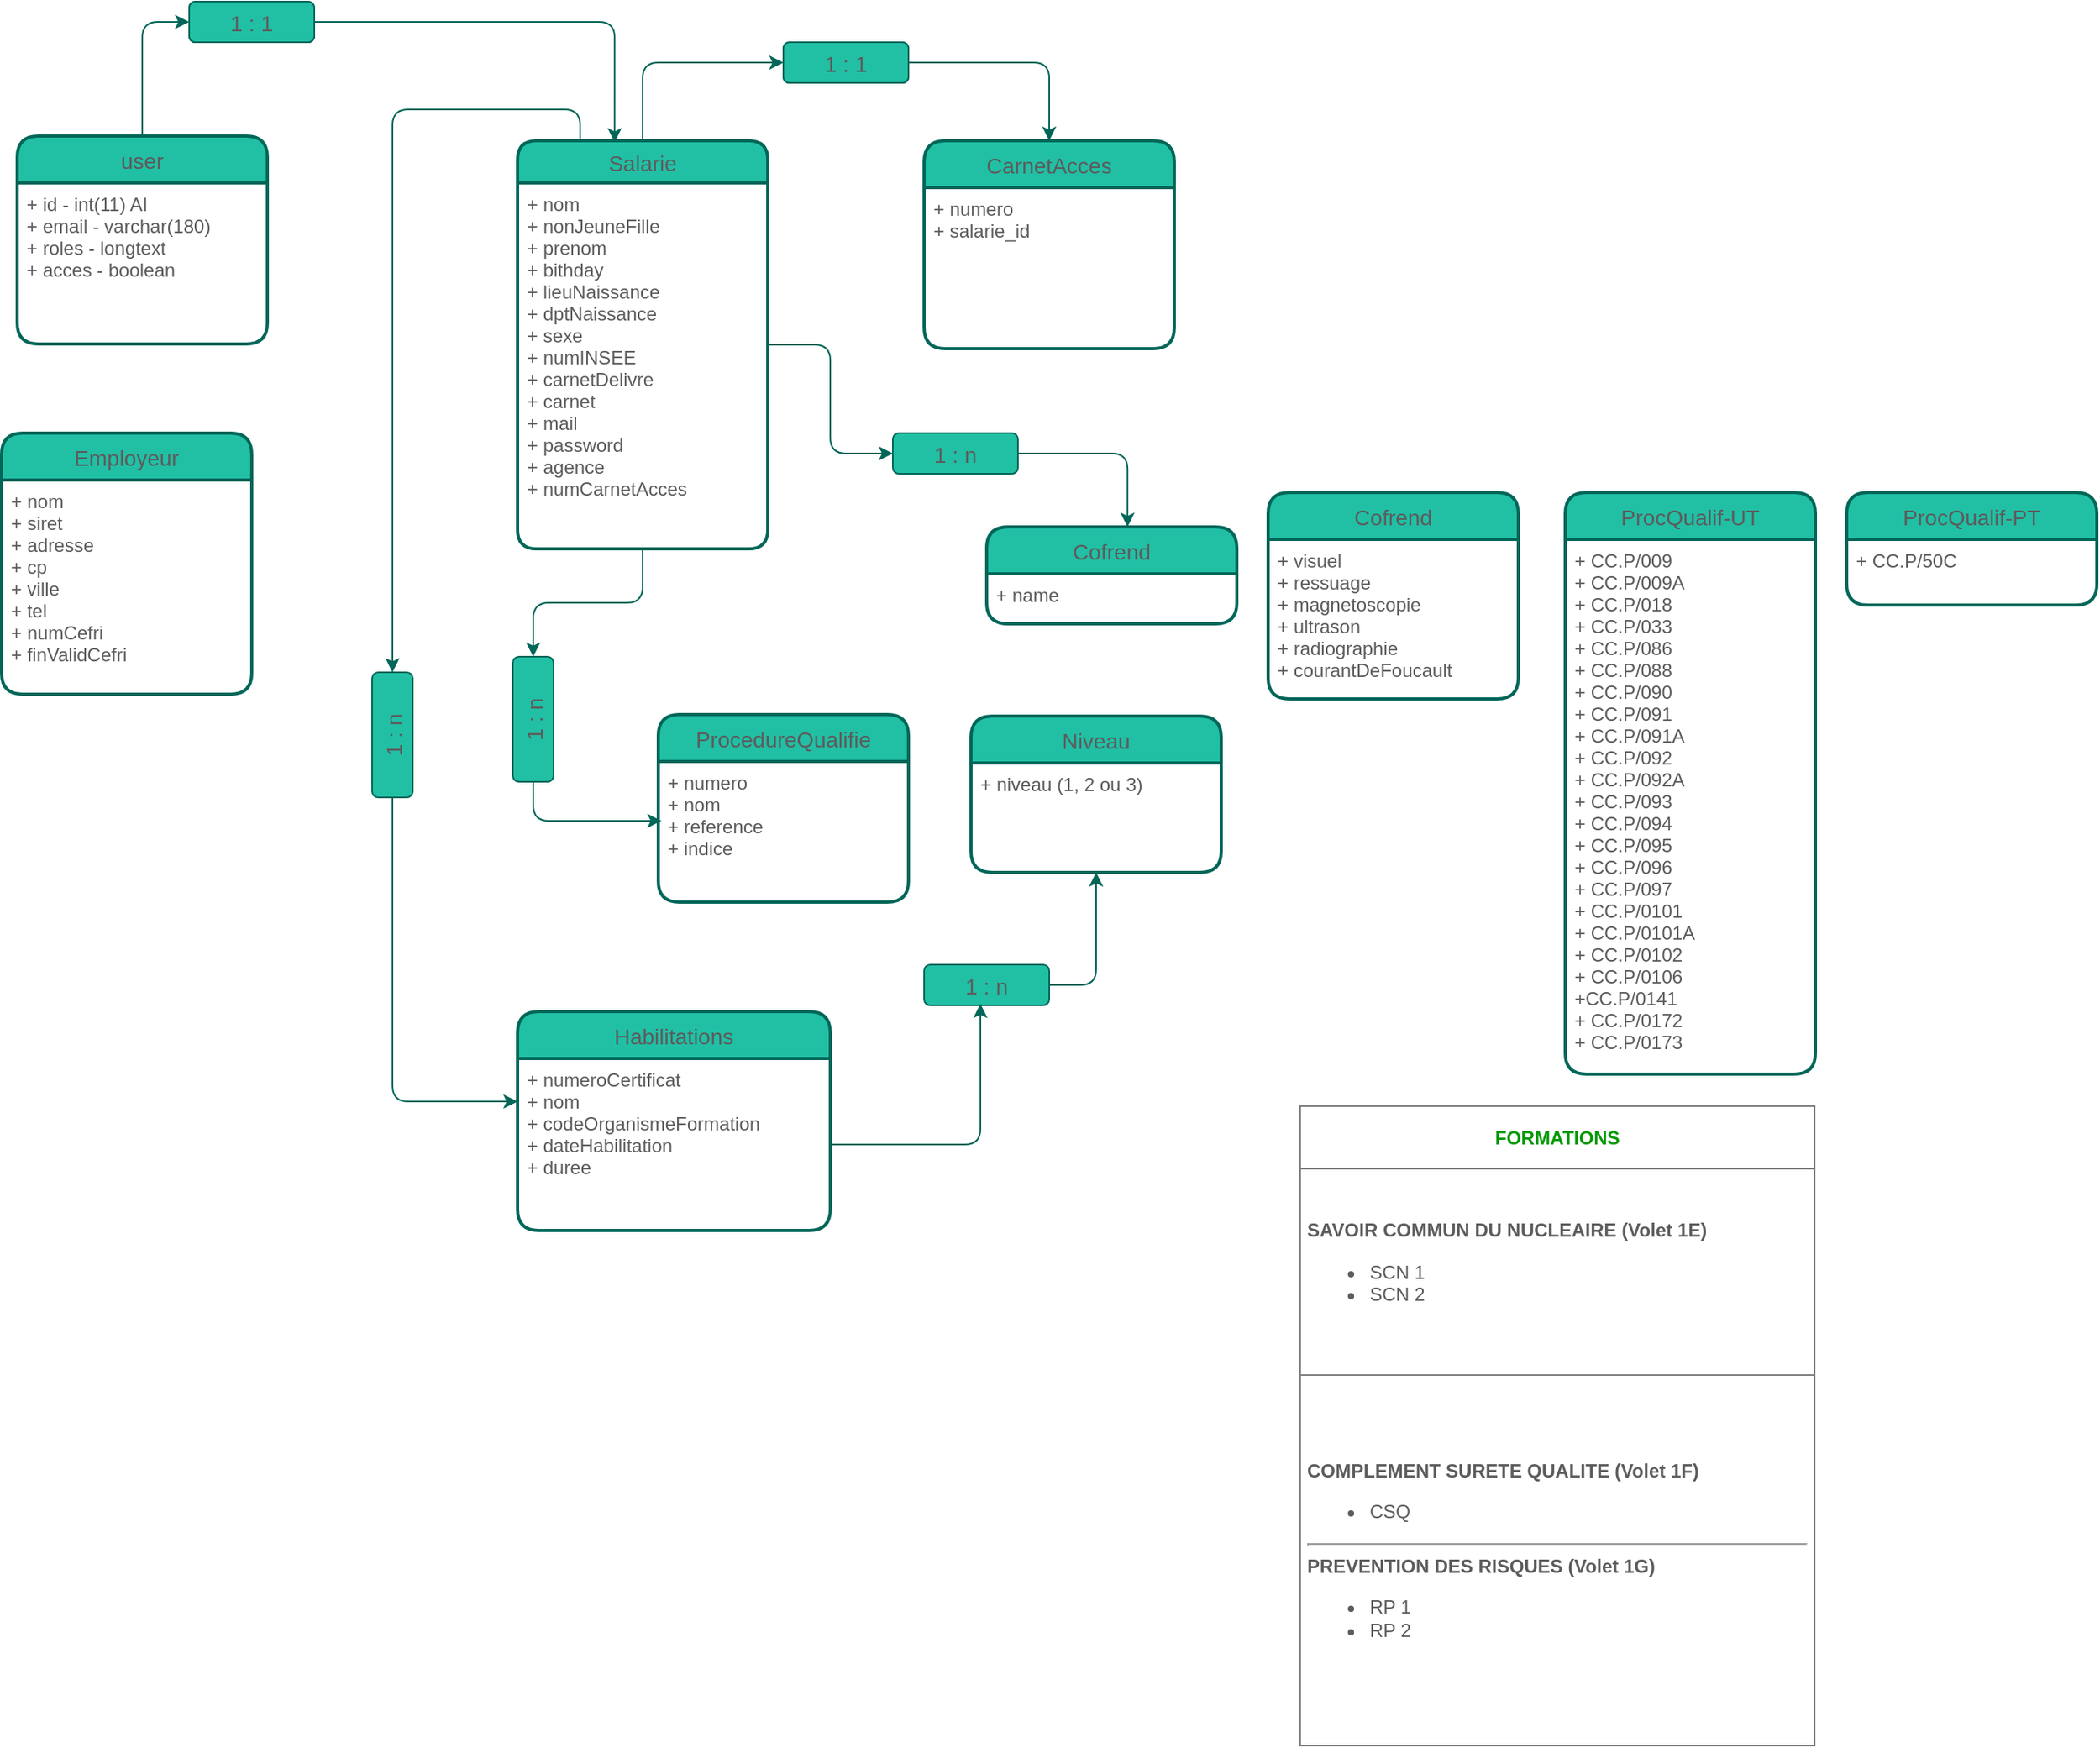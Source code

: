 <mxfile>
    <diagram id="MJdYC1vso9QQcDfNjhb9" name="Page-1">
        <mxGraphModel dx="2288" dy="1617" grid="1" gridSize="10" guides="1" tooltips="1" connect="1" arrows="1" fold="1" page="1" pageScale="1" pageWidth="1169" pageHeight="827" background="#ffffff" math="0" shadow="0">
            <root>
                <mxCell id="0"/>
                <mxCell id="1" parent="0"/>
                <mxCell id="fkgH5sSesJA9m9F06kSH-47" style="edgeStyle=orthogonalEdgeStyle;orthogonalLoop=1;jettySize=auto;html=1;exitX=0.25;exitY=0;exitDx=0;exitDy=0;entryX=1;entryY=0.5;entryDx=0;entryDy=0;strokeColor=#006658;fontColor=#5C5C5C;" parent="1" source="fkgH5sSesJA9m9F06kSH-1" target="fkgH5sSesJA9m9F06kSH-40" edge="1">
                    <mxGeometry relative="1" as="geometry">
                        <mxPoint x="-130" y="-140" as="targetPoint"/>
                    </mxGeometry>
                </mxCell>
                <mxCell id="fkgH5sSesJA9m9F06kSH-53" style="edgeStyle=orthogonalEdgeStyle;orthogonalLoop=1;jettySize=auto;html=1;strokeColor=#006658;fontColor=#5C5C5C;" parent="1" source="fkgH5sSesJA9m9F06kSH-1" target="fkgH5sSesJA9m9F06kSH-25" edge="1">
                    <mxGeometry relative="1" as="geometry"/>
                </mxCell>
                <mxCell id="fkgH5sSesJA9m9F06kSH-67" style="edgeStyle=orthogonalEdgeStyle;orthogonalLoop=1;jettySize=auto;html=1;entryX=0;entryY=0.5;entryDx=0;entryDy=0;strokeColor=#006658;fontColor=#5C5C5C;" parent="1" source="fkgH5sSesJA9m9F06kSH-1" target="fkgH5sSesJA9m9F06kSH-66" edge="1">
                    <mxGeometry relative="1" as="geometry"/>
                </mxCell>
                <mxCell id="fkgH5sSesJA9m9F06kSH-1" value="Salarie" style="swimlane;childLayout=stackLayout;horizontal=1;startSize=27;horizontalStack=0;fillColor=#21C0A5;fontColor=#5C5C5C;fontSize=14;fontStyle=0;strokeWidth=2;resizeParent=0;resizeLast=1;shadow=0;dashed=0;align=center;strokeColor=#006658;rounded=1;" parent="1" vertex="1">
                    <mxGeometry x="-40" y="-517" width="160" height="261" as="geometry"/>
                </mxCell>
                <mxCell id="fkgH5sSesJA9m9F06kSH-2" value="+ nom&#10;+ nonJeuneFille&#10;+ prenom&#10;+ bithday&#10;+ lieuNaissance&#10;+ dptNaissance&#10;+ sexe&#10;+ numINSEE&#10;+ carnetDelivre&#10;+ carnet&#10;+ mail&#10;+ password&#10;+ agence&#10;+ numCarnetAcces" style="align=left;strokeColor=none;fillColor=none;spacingLeft=4;fontSize=12;verticalAlign=top;resizable=0;rotatable=0;part=1;fontColor=#5C5C5C;rounded=1;" parent="fkgH5sSesJA9m9F06kSH-1" vertex="1">
                    <mxGeometry y="27" width="160" height="234" as="geometry"/>
                </mxCell>
                <mxCell id="fkgH5sSesJA9m9F06kSH-3" value="Cofrend" style="swimlane;childLayout=stackLayout;horizontal=1;startSize=30;horizontalStack=0;fillColor=#21C0A5;fontColor=#5C5C5C;fontSize=14;fontStyle=0;strokeWidth=2;resizeParent=0;resizeLast=1;shadow=0;dashed=0;align=center;strokeColor=#006658;rounded=1;" parent="1" vertex="1">
                    <mxGeometry x="260" y="-270" width="160" height="62" as="geometry"/>
                </mxCell>
                <mxCell id="fkgH5sSesJA9m9F06kSH-4" value="+ name" style="align=left;strokeColor=none;fillColor=none;spacingLeft=4;fontSize=12;verticalAlign=top;resizable=0;rotatable=0;part=1;fontColor=#5C5C5C;rounded=1;" parent="fkgH5sSesJA9m9F06kSH-3" vertex="1">
                    <mxGeometry y="30" width="160" height="32" as="geometry"/>
                </mxCell>
                <mxCell id="fkgH5sSesJA9m9F06kSH-5" value="ProcQualif-PT" style="swimlane;childLayout=stackLayout;horizontal=1;startSize=30;horizontalStack=0;fillColor=#21C0A5;fontSize=14;fontStyle=0;strokeWidth=2;resizeParent=0;resizeLast=1;shadow=0;dashed=0;align=center;strokeColor=#006658;fontColor=#5C5C5C;rounded=1;" parent="1" vertex="1">
                    <mxGeometry x="810" y="-292" width="160" height="72" as="geometry"/>
                </mxCell>
                <mxCell id="fkgH5sSesJA9m9F06kSH-6" value="+ CC.P/50C" style="align=left;strokeColor=none;fillColor=none;spacingLeft=4;fontSize=12;verticalAlign=top;resizable=0;rotatable=0;part=1;fontColor=#5C5C5C;rounded=1;" parent="fkgH5sSesJA9m9F06kSH-5" vertex="1">
                    <mxGeometry y="30" width="160" height="42" as="geometry"/>
                </mxCell>
                <mxCell id="fkgH5sSesJA9m9F06kSH-7" value="ProcQualif-UT" style="swimlane;childLayout=stackLayout;horizontal=1;startSize=30;horizontalStack=0;fillColor=#21C0A5;fontSize=14;fontStyle=0;strokeWidth=2;resizeParent=0;resizeLast=1;shadow=0;dashed=0;align=center;strokeColor=#006658;fontColor=#5C5C5C;rounded=1;" parent="1" vertex="1">
                    <mxGeometry x="630" y="-292" width="160" height="372" as="geometry"/>
                </mxCell>
                <mxCell id="fkgH5sSesJA9m9F06kSH-8" value="+ CC.P/009&#10;+ CC.P/009A&#10;+ CC.P/018&#10;+ CC.P/033&#10;+ CC.P/086&#10;+ CC.P/088&#10;+ CC.P/090&#10;+ CC.P/091&#10;+ CC.P/091A&#10;+ CC.P/092&#10;+ CC.P/092A&#10;+ CC.P/093&#10;+ CC.P/094&#10;+ CC.P/095&#10;+ CC.P/096&#10;+ CC.P/097&#10;+ CC.P/0101&#10;+ CC.P/0101A&#10;+ CC.P/0102&#10;+ CC.P/0106&#10;+CC.P/0141&#10;+ CC.P/0172&#10;+ CC.P/0173" style="align=left;strokeColor=none;fillColor=none;spacingLeft=4;fontSize=12;verticalAlign=top;resizable=0;rotatable=0;part=1;fontColor=#5C5C5C;rounded=1;" parent="fkgH5sSesJA9m9F06kSH-7" vertex="1">
                    <mxGeometry y="30" width="160" height="342" as="geometry"/>
                </mxCell>
                <mxCell id="fkgH5sSesJA9m9F06kSH-9" value="ProcedureQualifie" style="swimlane;childLayout=stackLayout;horizontal=1;startSize=30;horizontalStack=0;fillColor=#21C0A5;fontColor=#5C5C5C;fontSize=14;fontStyle=0;strokeWidth=2;resizeParent=0;resizeLast=1;shadow=0;dashed=0;align=center;strokeColor=#006658;rounded=1;" parent="1" vertex="1">
                    <mxGeometry x="50" y="-150" width="160" height="120" as="geometry"/>
                </mxCell>
                <mxCell id="fkgH5sSesJA9m9F06kSH-10" value="+ numero&#10;+ nom&#10;+ reference&#10;+ indice" style="align=left;strokeColor=none;fillColor=none;spacingLeft=4;fontSize=12;verticalAlign=top;resizable=0;rotatable=0;part=1;fontColor=#5C5C5C;rounded=1;" parent="fkgH5sSesJA9m9F06kSH-9" vertex="1">
                    <mxGeometry y="30" width="160" height="90" as="geometry"/>
                </mxCell>
                <mxCell id="fkgH5sSesJA9m9F06kSH-13" value="Habilitations" style="swimlane;childLayout=stackLayout;horizontal=1;startSize=30;horizontalStack=0;fillColor=#21C0A5;fontColor=#5C5C5C;fontSize=14;fontStyle=0;strokeWidth=2;resizeParent=0;resizeLast=1;shadow=0;dashed=0;align=center;strokeColor=#006658;rounded=1;" parent="1" vertex="1">
                    <mxGeometry x="-40" y="40" width="200" height="140" as="geometry"/>
                </mxCell>
                <mxCell id="fkgH5sSesJA9m9F06kSH-14" value="+ numeroCertificat&#10;+ nom&#10;+ codeOrganismeFormation&#10;+ dateHabilitation&#10;+ duree" style="align=left;strokeColor=none;fillColor=none;spacingLeft=4;fontSize=12;verticalAlign=top;resizable=0;rotatable=0;part=1;fontColor=#5C5C5C;rounded=1;" parent="fkgH5sSesJA9m9F06kSH-13" vertex="1">
                    <mxGeometry y="30" width="200" height="110" as="geometry"/>
                </mxCell>
                <mxCell id="fkgH5sSesJA9m9F06kSH-15" value="Cofrend" style="swimlane;childLayout=stackLayout;horizontal=1;startSize=30;horizontalStack=0;fillColor=#21C0A5;fontSize=14;fontStyle=0;strokeWidth=2;resizeParent=0;resizeLast=1;shadow=0;dashed=0;align=center;strokeColor=#006658;fontColor=#5C5C5C;rounded=1;" parent="1" vertex="1">
                    <mxGeometry x="440" y="-292" width="160" height="132" as="geometry"/>
                </mxCell>
                <mxCell id="fkgH5sSesJA9m9F06kSH-16" value="+ visuel&#10;+ ressuage&#10;+ magnetoscopie&#10;+ ultrason&#10;+ radiographie&#10;+ courantDeFoucault" style="align=left;strokeColor=none;fillColor=none;spacingLeft=4;fontSize=12;verticalAlign=top;resizable=0;rotatable=0;part=1;fontColor=#5C5C5C;rounded=1;" parent="fkgH5sSesJA9m9F06kSH-15" vertex="1">
                    <mxGeometry y="30" width="160" height="102" as="geometry"/>
                </mxCell>
                <mxCell id="fkgH5sSesJA9m9F06kSH-18" value="Niveau" style="swimlane;childLayout=stackLayout;horizontal=1;startSize=30;horizontalStack=0;fillColor=#21C0A5;fontColor=#5C5C5C;fontSize=14;fontStyle=0;strokeWidth=2;resizeParent=0;resizeLast=1;shadow=0;dashed=0;align=center;strokeColor=#006658;rounded=1;" parent="1" vertex="1">
                    <mxGeometry x="250" y="-149" width="160" height="100" as="geometry"/>
                </mxCell>
                <mxCell id="fkgH5sSesJA9m9F06kSH-19" value="+ niveau (1, 2 ou 3)" style="align=left;strokeColor=none;fillColor=none;spacingLeft=4;fontSize=12;verticalAlign=top;resizable=0;rotatable=0;part=1;fontColor=#5C5C5C;rounded=1;" parent="fkgH5sSesJA9m9F06kSH-18" vertex="1">
                    <mxGeometry y="30" width="160" height="70" as="geometry"/>
                </mxCell>
                <mxCell id="fkgH5sSesJA9m9F06kSH-29" value="" style="group;fontColor=#5C5C5C;rounded=1;" parent="1" vertex="1" connectable="0">
                    <mxGeometry x="200" y="-330" width="80" height="26" as="geometry"/>
                </mxCell>
                <mxCell id="fkgH5sSesJA9m9F06kSH-25" value="1 : n" style="text;align=center;verticalAlign=middle;spacingLeft=4;spacingRight=4;strokeColor=#006658;fillColor=#21C0A5;rotatable=0;points=[[0,0.5],[1,0.5]];portConstraint=eastwest;fontSize=14;fontColor=#5C5C5C;rounded=1;" parent="fkgH5sSesJA9m9F06kSH-29" vertex="1">
                    <mxGeometry width="80" height="26" as="geometry"/>
                </mxCell>
                <mxCell id="fkgH5sSesJA9m9F06kSH-34" value="" style="group;rotation=-90;fontColor=#5C5C5C;rounded=1;" parent="1" vertex="1" connectable="0">
                    <mxGeometry x="-70" y="-160" width="80" height="26" as="geometry"/>
                </mxCell>
                <mxCell id="fkgH5sSesJA9m9F06kSH-35" style="edgeStyle=orthogonalEdgeStyle;orthogonalLoop=1;jettySize=auto;html=1;exitX=0.5;exitY=0;exitDx=0;exitDy=0;entryX=0.5;entryY=0;entryDx=0;entryDy=0;strokeColor=#006658;fontColor=#5C5C5C;" parent="fkgH5sSesJA9m9F06kSH-34" edge="1">
                    <mxGeometry relative="1" as="geometry"/>
                </mxCell>
                <mxCell id="fkgH5sSesJA9m9F06kSH-36" value="1 : n" style="text;align=center;verticalAlign=middle;spacingLeft=4;spacingRight=4;strokeColor=#006658;fillColor=#21C0A5;rotatable=0;points=[[0,0.5],[1,0.5]];portConstraint=eastwest;fontSize=14;rotation=-90;fontColor=#5C5C5C;rounded=1;" parent="fkgH5sSesJA9m9F06kSH-34" vertex="1">
                    <mxGeometry width="80" height="26" as="geometry"/>
                </mxCell>
                <mxCell id="fkgH5sSesJA9m9F06kSH-38" value="" style="group;rotation=-90;fontColor=#5C5C5C;rounded=1;" parent="1" vertex="1" connectable="0">
                    <mxGeometry x="-160" y="-150" width="80" height="26" as="geometry"/>
                </mxCell>
                <mxCell id="fkgH5sSesJA9m9F06kSH-39" style="edgeStyle=orthogonalEdgeStyle;orthogonalLoop=1;jettySize=auto;html=1;exitX=0.5;exitY=0;exitDx=0;exitDy=0;entryX=0.5;entryY=0;entryDx=0;entryDy=0;strokeColor=#006658;fontColor=#5C5C5C;" parent="fkgH5sSesJA9m9F06kSH-38" edge="1">
                    <mxGeometry relative="1" as="geometry"/>
                </mxCell>
                <mxCell id="fkgH5sSesJA9m9F06kSH-40" value="1 : n" style="text;align=center;verticalAlign=middle;spacingLeft=4;spacingRight=4;strokeColor=#006658;fillColor=#21C0A5;rotatable=0;points=[[0,0.5],[1,0.5]];portConstraint=eastwest;fontSize=14;rotation=-90;fontColor=#5C5C5C;rounded=1;" parent="fkgH5sSesJA9m9F06kSH-38" vertex="1">
                    <mxGeometry width="80" height="26" as="geometry"/>
                </mxCell>
                <mxCell id="fkgH5sSesJA9m9F06kSH-42" value="" style="group;rotation=0;fontColor=#5C5C5C;rounded=1;" parent="1" vertex="1" connectable="0">
                    <mxGeometry x="220" y="10" width="80" height="26" as="geometry"/>
                </mxCell>
                <mxCell id="fkgH5sSesJA9m9F06kSH-43" style="edgeStyle=orthogonalEdgeStyle;orthogonalLoop=1;jettySize=auto;html=1;exitX=0.5;exitY=0;exitDx=0;exitDy=0;entryX=0.5;entryY=0;entryDx=0;entryDy=0;strokeColor=#006658;fontColor=#5C5C5C;" parent="fkgH5sSesJA9m9F06kSH-42" edge="1">
                    <mxGeometry relative="1" as="geometry"/>
                </mxCell>
                <mxCell id="fkgH5sSesJA9m9F06kSH-44" value="1 : n" style="text;align=center;verticalAlign=middle;spacingLeft=4;spacingRight=4;strokeColor=#006658;fillColor=#21C0A5;rotatable=0;points=[[0,0.5],[1,0.5]];portConstraint=eastwest;fontSize=14;rotation=0;fontColor=#5C5C5C;rounded=1;" parent="fkgH5sSesJA9m9F06kSH-42" vertex="1">
                    <mxGeometry width="80" height="26" as="geometry"/>
                </mxCell>
                <mxCell id="fkgH5sSesJA9m9F06kSH-46" style="edgeStyle=orthogonalEdgeStyle;orthogonalLoop=1;jettySize=auto;html=1;entryX=0.5;entryY=1;entryDx=0;entryDy=0;strokeColor=#006658;fontColor=#5C5C5C;" parent="1" source="fkgH5sSesJA9m9F06kSH-44" target="fkgH5sSesJA9m9F06kSH-19" edge="1">
                    <mxGeometry relative="1" as="geometry"/>
                </mxCell>
                <mxCell id="fkgH5sSesJA9m9F06kSH-48" style="edgeStyle=orthogonalEdgeStyle;orthogonalLoop=1;jettySize=auto;html=1;exitX=0;exitY=0.5;exitDx=0;exitDy=0;entryX=0;entryY=0.25;entryDx=0;entryDy=0;strokeColor=#006658;fontColor=#5C5C5C;" parent="1" source="fkgH5sSesJA9m9F06kSH-40" target="fkgH5sSesJA9m9F06kSH-14" edge="1">
                    <mxGeometry relative="1" as="geometry"/>
                </mxCell>
                <mxCell id="fkgH5sSesJA9m9F06kSH-51" style="edgeStyle=orthogonalEdgeStyle;orthogonalLoop=1;jettySize=auto;html=1;entryX=1;entryY=0.5;entryDx=0;entryDy=0;strokeColor=#006658;fontColor=#5C5C5C;" parent="1" source="fkgH5sSesJA9m9F06kSH-2" target="fkgH5sSesJA9m9F06kSH-36" edge="1">
                    <mxGeometry relative="1" as="geometry"/>
                </mxCell>
                <mxCell id="fkgH5sSesJA9m9F06kSH-52" style="edgeStyle=orthogonalEdgeStyle;orthogonalLoop=1;jettySize=auto;html=1;exitX=0;exitY=0.5;exitDx=0;exitDy=0;entryX=0.013;entryY=0.422;entryDx=0;entryDy=0;entryPerimeter=0;strokeColor=#006658;fontColor=#5C5C5C;" parent="1" source="fkgH5sSesJA9m9F06kSH-36" target="fkgH5sSesJA9m9F06kSH-10" edge="1">
                    <mxGeometry relative="1" as="geometry"/>
                </mxCell>
                <mxCell id="fkgH5sSesJA9m9F06kSH-55" value="" style="edgeStyle=orthogonalEdgeStyle;orthogonalLoop=1;jettySize=auto;html=1;entryX=0.563;entryY=0;entryDx=0;entryDy=0;entryPerimeter=0;strokeColor=#006658;fontColor=#5C5C5C;" parent="1" source="fkgH5sSesJA9m9F06kSH-25" target="fkgH5sSesJA9m9F06kSH-3" edge="1">
                    <mxGeometry relative="1" as="geometry">
                        <mxPoint x="360" y="-317" as="targetPoint"/>
                    </mxGeometry>
                </mxCell>
                <mxCell id="fkgH5sSesJA9m9F06kSH-56" style="edgeStyle=orthogonalEdgeStyle;orthogonalLoop=1;jettySize=auto;html=1;exitX=1;exitY=0.5;exitDx=0;exitDy=0;entryX=0.45;entryY=0.962;entryDx=0;entryDy=0;entryPerimeter=0;strokeColor=#006658;fontColor=#5C5C5C;" parent="1" source="fkgH5sSesJA9m9F06kSH-14" target="fkgH5sSesJA9m9F06kSH-44" edge="1">
                    <mxGeometry relative="1" as="geometry">
                        <mxPoint x="280" y="67" as="targetPoint"/>
                    </mxGeometry>
                </mxCell>
                <mxCell id="fkgH5sSesJA9m9F06kSH-61" value="CarnetAcces" style="swimlane;childLayout=stackLayout;horizontal=1;startSize=30;horizontalStack=0;fillColor=#21C0A5;fontColor=#5C5C5C;fontSize=14;fontStyle=0;strokeWidth=2;resizeParent=0;resizeLast=1;shadow=0;dashed=0;align=center;strokeColor=#006658;rounded=1;" parent="1" vertex="1">
                    <mxGeometry x="220" y="-517" width="160" height="133" as="geometry"/>
                </mxCell>
                <mxCell id="fkgH5sSesJA9m9F06kSH-62" value="+ numero&#10;+ salarie_id" style="align=left;strokeColor=none;fillColor=none;spacingLeft=4;fontSize=12;verticalAlign=top;resizable=0;rotatable=0;part=1;fontColor=#5C5C5C;rounded=1;" parent="fkgH5sSesJA9m9F06kSH-61" vertex="1">
                    <mxGeometry y="30" width="160" height="103" as="geometry"/>
                </mxCell>
                <mxCell id="fkgH5sSesJA9m9F06kSH-65" value="" style="group;fillColor=#21C0A5;strokeColor=#006658;fontColor=#5C5C5C;rounded=1;" parent="1" vertex="1" connectable="0">
                    <mxGeometry x="130" y="-580" width="80" height="26" as="geometry"/>
                </mxCell>
                <mxCell id="fkgH5sSesJA9m9F06kSH-66" value="1 : 1" style="text;align=center;verticalAlign=middle;spacingLeft=4;spacingRight=4;strokeColor=#006658;fillColor=#21C0A5;rotatable=0;points=[[0,0.5],[1,0.5]];portConstraint=eastwest;fontSize=14;fontColor=#5C5C5C;rounded=1;" parent="fkgH5sSesJA9m9F06kSH-65" vertex="1">
                    <mxGeometry width="80" height="26" as="geometry"/>
                </mxCell>
                <mxCell id="fkgH5sSesJA9m9F06kSH-68" style="edgeStyle=orthogonalEdgeStyle;orthogonalLoop=1;jettySize=auto;html=1;exitX=1;exitY=0.5;exitDx=0;exitDy=0;entryX=0.5;entryY=0;entryDx=0;entryDy=0;strokeColor=#006658;fontColor=#5C5C5C;" parent="1" source="fkgH5sSesJA9m9F06kSH-66" target="fkgH5sSesJA9m9F06kSH-61" edge="1">
                    <mxGeometry relative="1" as="geometry"/>
                </mxCell>
                <mxCell id="fkgH5sSesJA9m9F06kSH-69" value="Employeur" style="swimlane;childLayout=stackLayout;horizontal=1;startSize=30;horizontalStack=0;fillColor=#21C0A5;fontColor=#5C5C5C;fontSize=14;fontStyle=0;strokeWidth=2;resizeParent=0;resizeLast=1;shadow=0;dashed=0;align=center;strokeColor=#006658;rounded=1;" parent="1" vertex="1">
                    <mxGeometry x="-370" y="-330" width="160" height="167" as="geometry"/>
                </mxCell>
                <mxCell id="fkgH5sSesJA9m9F06kSH-70" value="+ nom&#10;+ siret&#10;+ adresse&#10;+ cp&#10;+ ville&#10;+ tel&#10;+ numCefri&#10;+ finValidCefri" style="align=left;strokeColor=none;fillColor=none;spacingLeft=4;fontSize=12;verticalAlign=top;resizable=0;rotatable=0;part=1;fontColor=#5C5C5C;rounded=1;" parent="fkgH5sSesJA9m9F06kSH-69" vertex="1">
                    <mxGeometry y="30" width="160" height="137" as="geometry"/>
                </mxCell>
                <mxCell id="fkgH5sSesJA9m9F06kSH-85" value="&lt;table border=&quot;1&quot; width=&quot;100%&quot; cellpadding=&quot;4&quot; style=&quot;width: 100% ; height: 100% ; border-collapse: collapse&quot;&gt;&lt;tbody&gt;&lt;tr&gt;&lt;th align=&quot;center&quot;&gt;&lt;b&gt;&lt;font color=&quot;#009900&quot;&gt;FORMATIONS&lt;/font&gt;&lt;/b&gt;&lt;/th&gt;&lt;/tr&gt;&lt;tr&gt;&lt;td align=&quot;center&quot;&gt;&lt;div style=&quot;text-align: left&quot;&gt;&lt;b&gt;SAVOIR COMMUN DU NUCLEAIRE (Volet 1E)&lt;/b&gt;&lt;/div&gt;&lt;ul&gt;&lt;li style=&quot;text-align: left&quot;&gt;SCN 1&lt;/li&gt;&lt;li style=&quot;text-align: left&quot;&gt;SCN 2&lt;/li&gt;&lt;/ul&gt;&lt;/td&gt;&lt;/tr&gt;&lt;tr&gt;&lt;td align=&quot;center&quot;&gt;&lt;div style=&quot;text-align: left&quot;&gt;&lt;b&gt;COMPLEMENT SURETE QUALITE&amp;nbsp;&lt;/b&gt;&lt;b&gt;(Volet 1F)&lt;/b&gt;&lt;/div&gt;&lt;ul&gt;&lt;li style=&quot;text-align: left&quot;&gt;CSQ&lt;/li&gt;&lt;/ul&gt;&lt;hr&gt;&lt;b&gt;&lt;div style=&quot;text-align: left&quot;&gt;&lt;b&gt;PREVENTION DES RISQUES&amp;nbsp;&lt;/b&gt;&lt;b&gt;(Volet 1G)&lt;/b&gt;&lt;/div&gt;&lt;/b&gt;&lt;ul&gt;&lt;li style=&quot;text-align: left&quot;&gt;RP 1&lt;/li&gt;&lt;li style=&quot;text-align: left&quot;&gt;RP 2&lt;/li&gt;&lt;/ul&gt;&lt;/td&gt;&lt;/tr&gt;&lt;/tbody&gt;&lt;/table&gt;" style="text;html=1;strokeColor=none;fillColor=none;overflow=fill;align=center;fontColor=#5C5C5C;rounded=1;" parent="1" vertex="1">
                    <mxGeometry x="460" y="100" width="330" height="410" as="geometry"/>
                </mxCell>
                <mxCell id="guk-Xugw-3NadFg6Y-Cf-7" style="edgeStyle=orthogonalEdgeStyle;orthogonalLoop=1;jettySize=auto;html=1;exitX=0.5;exitY=0;exitDx=0;exitDy=0;strokeColor=#006658;fontColor=#5C5C5C;" parent="1" source="guk-Xugw-3NadFg6Y-Cf-1" target="guk-Xugw-3NadFg6Y-Cf-5" edge="1">
                    <mxGeometry relative="1" as="geometry"/>
                </mxCell>
                <mxCell id="guk-Xugw-3NadFg6Y-Cf-1" value="user" style="swimlane;childLayout=stackLayout;horizontal=1;startSize=30;horizontalStack=0;fillColor=#21C0A5;fontColor=#5C5C5C;fontSize=14;fontStyle=0;strokeWidth=2;resizeParent=0;resizeLast=1;shadow=0;dashed=0;align=center;strokeColor=#006658;rounded=1;" parent="1" vertex="1">
                    <mxGeometry x="-360" y="-520" width="160" height="133" as="geometry"/>
                </mxCell>
                <mxCell id="guk-Xugw-3NadFg6Y-Cf-2" value="+ id - int(11) AI&#10;+ email - varchar(180)&#10;+ roles - longtext&#10;+ acces - boolean" style="align=left;strokeColor=none;fillColor=none;spacingLeft=4;fontSize=12;verticalAlign=top;resizable=0;rotatable=0;part=1;fontColor=#5C5C5C;rounded=1;" parent="guk-Xugw-3NadFg6Y-Cf-1" vertex="1">
                    <mxGeometry y="30" width="160" height="103" as="geometry"/>
                </mxCell>
                <mxCell id="guk-Xugw-3NadFg6Y-Cf-4" value="" style="group;fillColor=#21C0A5;strokeColor=#006658;fontColor=#5C5C5C;rounded=1;" parent="1" vertex="1" connectable="0">
                    <mxGeometry x="-250" y="-606" width="80" height="26" as="geometry"/>
                </mxCell>
                <mxCell id="guk-Xugw-3NadFg6Y-Cf-5" value="1 : 1" style="text;align=center;verticalAlign=middle;spacingLeft=4;spacingRight=4;strokeColor=#006658;fillColor=#21C0A5;rotatable=0;points=[[0,0.5],[1,0.5]];portConstraint=eastwest;fontSize=14;fontColor=#5C5C5C;rounded=1;" parent="guk-Xugw-3NadFg6Y-Cf-4" vertex="1">
                    <mxGeometry width="80" height="26" as="geometry"/>
                </mxCell>
                <mxCell id="guk-Xugw-3NadFg6Y-Cf-8" style="edgeStyle=orthogonalEdgeStyle;orthogonalLoop=1;jettySize=auto;html=1;exitX=1;exitY=0.5;exitDx=0;exitDy=0;entryX=0.388;entryY=0.004;entryDx=0;entryDy=0;entryPerimeter=0;strokeColor=#006658;fontColor=#5C5C5C;" parent="1" source="guk-Xugw-3NadFg6Y-Cf-5" target="fkgH5sSesJA9m9F06kSH-1" edge="1">
                    <mxGeometry relative="1" as="geometry"/>
                </mxCell>
            </root>
        </mxGraphModel>
    </diagram>
</mxfile>